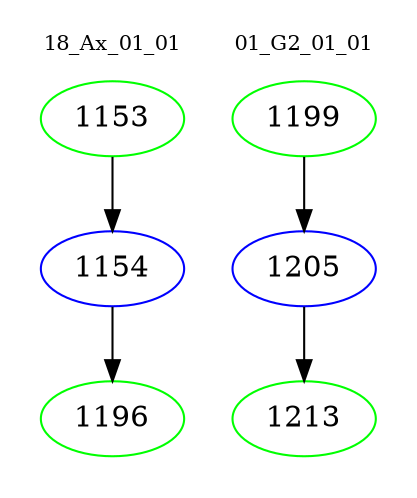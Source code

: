 digraph{
subgraph cluster_0 {
color = white
label = "18_Ax_01_01";
fontsize=10;
T0_1153 [label="1153", color="green"]
T0_1153 -> T0_1154 [color="black"]
T0_1154 [label="1154", color="blue"]
T0_1154 -> T0_1196 [color="black"]
T0_1196 [label="1196", color="green"]
}
subgraph cluster_1 {
color = white
label = "01_G2_01_01";
fontsize=10;
T1_1199 [label="1199", color="green"]
T1_1199 -> T1_1205 [color="black"]
T1_1205 [label="1205", color="blue"]
T1_1205 -> T1_1213 [color="black"]
T1_1213 [label="1213", color="green"]
}
}
